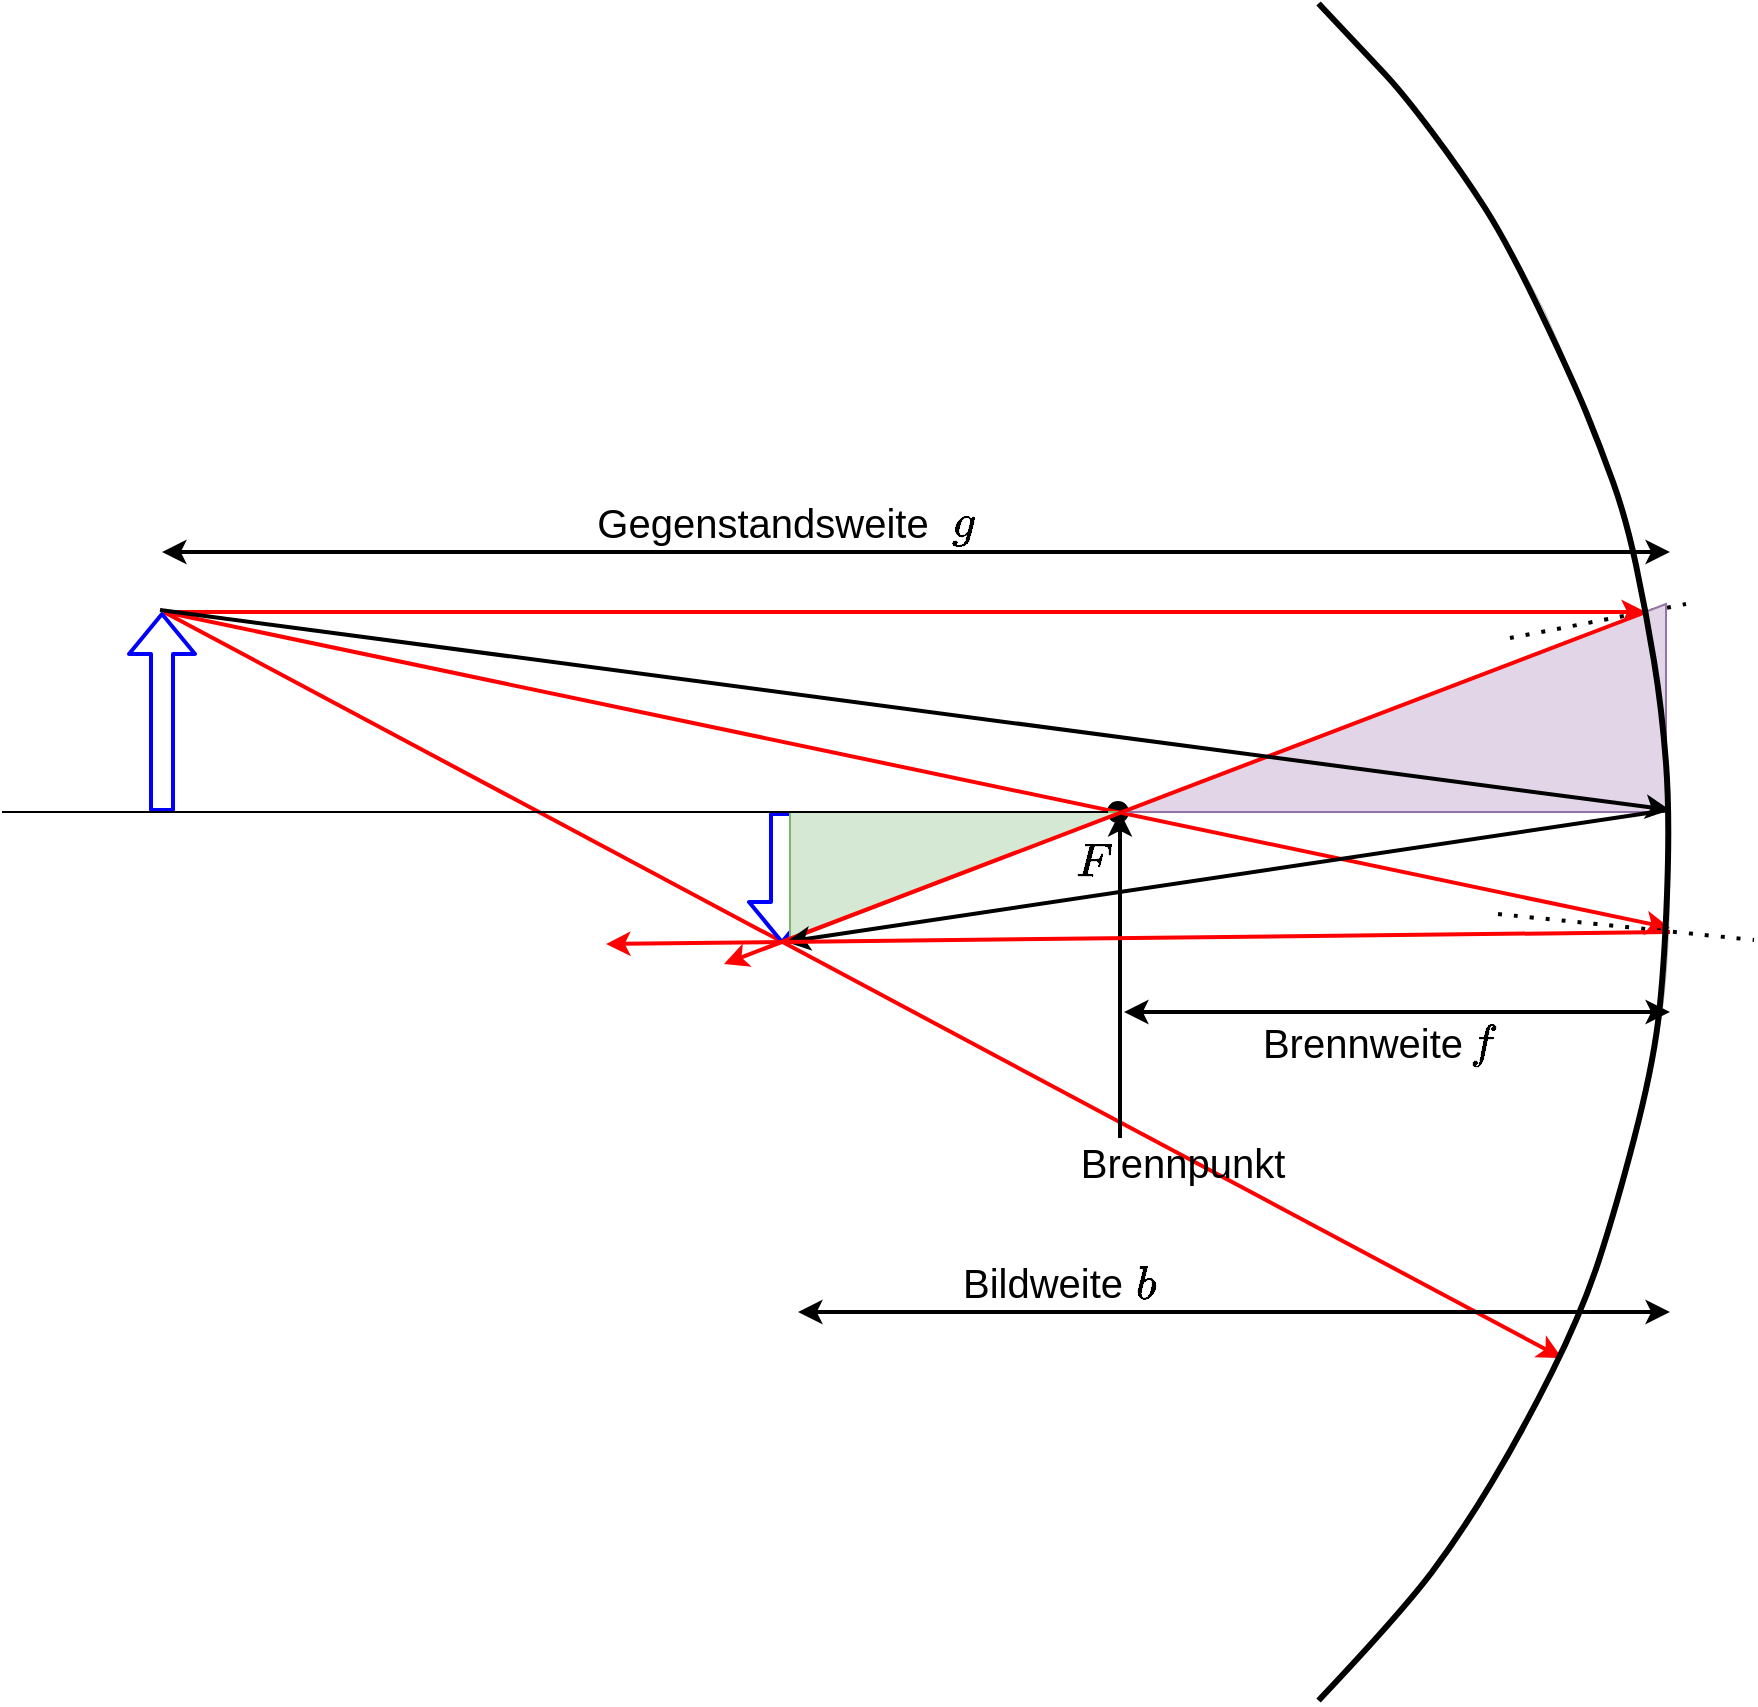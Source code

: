 <mxfile version="17.2.4" type="device"><diagram id="pvobIvQuJCcQkp_h0oLG" name="Seite-1"><mxGraphModel dx="1018" dy="674" grid="1" gridSize="10" guides="1" tooltips="1" connect="1" arrows="1" fold="1" page="1" pageScale="1" pageWidth="827" pageHeight="1169" math="1" shadow="0"><root><mxCell id="0"/><mxCell id="1" parent="0"/><mxCell id="yBhNhW0wsc1xoSD1ogY7-5" value="" style="endArrow=none;html=1;curved=1;startArrow=none;" parent="1" source="yBhNhW0wsc1xoSD1ogY7-49" edge="1"><mxGeometry width="50" height="50" relative="1" as="geometry"><mxPoint x="240" y="460" as="sourcePoint"/><mxPoint x="970" y="460" as="targetPoint"/></mxGeometry></mxCell><mxCell id="yBhNhW0wsc1xoSD1ogY7-49" value="" style="ellipse;whiteSpace=wrap;html=1;aspect=fixed;fontSize=20;fillColor=#000000;" parent="1" vertex="1"><mxGeometry x="793" y="455" width="10" height="10" as="geometry"/></mxCell><mxCell id="yBhNhW0wsc1xoSD1ogY7-52" value="" style="endArrow=none;dashed=1;html=1;dashPattern=1 3;strokeWidth=2;fontSize=20;curved=1;" parent="1" edge="1"><mxGeometry width="50" height="50" relative="1" as="geometry"><mxPoint x="994" y="373" as="sourcePoint"/><mxPoint x="1082" y="356" as="targetPoint"/></mxGeometry></mxCell><mxCell id="yBhNhW0wsc1xoSD1ogY7-53" value="" style="endArrow=classic;html=1;strokeWidth=2;curved=1;strokeColor=#FF0000;" parent="1" edge="1"><mxGeometry width="50" height="50" relative="1" as="geometry"><mxPoint x="321" y="360" as="sourcePoint"/><mxPoint x="1062" y="360" as="targetPoint"/></mxGeometry></mxCell><mxCell id="yBhNhW0wsc1xoSD1ogY7-56" value="" style="endArrow=classic;html=1;strokeWidth=2;curved=1;strokeColor=#FF0000;" parent="1" edge="1"><mxGeometry width="50" height="50" relative="1" as="geometry"><mxPoint x="321" y="360" as="sourcePoint"/><mxPoint x="1020" y="733" as="targetPoint"/></mxGeometry></mxCell><mxCell id="yBhNhW0wsc1xoSD1ogY7-3" value="" style="endArrow=classic;html=1;strokeWidth=2;curved=1;strokeColor=#FF0000;" parent="1" edge="1"><mxGeometry width="50" height="50" relative="1" as="geometry"><mxPoint x="321" y="360" as="sourcePoint"/><mxPoint x="1074" y="518" as="targetPoint"/></mxGeometry></mxCell><mxCell id="yBhNhW0wsc1xoSD1ogY7-59" value="" style="endArrow=classic;html=1;fontSize=20;strokeColor=#000000;strokeWidth=2;curved=1;" parent="1" edge="1"><mxGeometry width="50" height="50" relative="1" as="geometry"><mxPoint x="799" y="623" as="sourcePoint"/><mxPoint x="799" y="460" as="targetPoint"/></mxGeometry></mxCell><mxCell id="yBhNhW0wsc1xoSD1ogY7-60" value="Brennpunkt" style="text;html=1;resizable=0;autosize=1;align=center;verticalAlign=middle;points=[];fillColor=none;strokeColor=none;rounded=0;fontSize=20;" parent="1" vertex="1"><mxGeometry x="770" y="620" width="120" height="30" as="geometry"/></mxCell><mxCell id="yBhNhW0wsc1xoSD1ogY7-61" value="$$F$$" style="text;html=1;resizable=0;autosize=1;align=center;verticalAlign=middle;points=[];fillColor=none;strokeColor=none;rounded=0;fontSize=20;" parent="1" vertex="1"><mxGeometry x="750" y="470" width="70" height="30" as="geometry"/></mxCell><mxCell id="yBhNhW0wsc1xoSD1ogY7-62" value="" style="endArrow=classic;startArrow=classic;html=1;fontSize=20;strokeColor=#000000;strokeWidth=2;curved=1;" parent="1" edge="1"><mxGeometry width="50" height="50" relative="1" as="geometry"><mxPoint x="801" y="560" as="sourcePoint"/><mxPoint x="1074" y="560" as="targetPoint"/></mxGeometry></mxCell><mxCell id="yBhNhW0wsc1xoSD1ogY7-63" value="$$f&lt;br&gt;$$" style="text;html=1;resizable=0;autosize=1;align=center;verticalAlign=middle;points=[];fillColor=none;strokeColor=none;rounded=0;fontSize=20;" parent="1" vertex="1"><mxGeometry x="960" y="550" width="40" height="50" as="geometry"/></mxCell><mxCell id="yBhNhW0wsc1xoSD1ogY7-64" value="Brennweite" style="text;html=1;resizable=0;autosize=1;align=center;verticalAlign=middle;points=[];fillColor=none;strokeColor=none;rounded=0;fontSize=20;" parent="1" vertex="1"><mxGeometry x="860" y="560" width="120" height="30" as="geometry"/></mxCell><mxCell id="yBhNhW0wsc1xoSD1ogY7-65" value="" style="endArrow=classic;startArrow=classic;html=1;fontSize=20;strokeColor=#000000;strokeWidth=2;curved=1;" parent="1" edge="1"><mxGeometry width="50" height="50" relative="1" as="geometry"><mxPoint x="320" y="330" as="sourcePoint"/><mxPoint x="1074" y="330" as="targetPoint"/></mxGeometry></mxCell><mxCell id="yBhNhW0wsc1xoSD1ogY7-66" value="Gegenstandsweite" style="text;html=1;resizable=0;autosize=1;align=center;verticalAlign=middle;points=[];fillColor=none;strokeColor=none;rounded=0;fontSize=20;" parent="1" vertex="1"><mxGeometry x="530" y="300" width="180" height="30" as="geometry"/></mxCell><mxCell id="yBhNhW0wsc1xoSD1ogY7-67" value="$$g&lt;br&gt;$$" style="text;html=1;resizable=0;autosize=1;align=center;verticalAlign=middle;points=[];fillColor=none;strokeColor=none;rounded=0;fontSize=20;" parent="1" vertex="1"><mxGeometry x="695" y="290" width="50" height="50" as="geometry"/></mxCell><mxCell id="yBhNhW0wsc1xoSD1ogY7-68" value="" style="shape=flexArrow;endArrow=classic;html=1;fontSize=20;strokeColor=#0000FF;strokeWidth=2;curved=1;" parent="1" edge="1"><mxGeometry width="50" height="50" relative="1" as="geometry"><mxPoint x="630" y="460" as="sourcePoint"/><mxPoint x="630" y="526" as="targetPoint"/></mxGeometry></mxCell><mxCell id="yBhNhW0wsc1xoSD1ogY7-69" value="" style="endArrow=classic;startArrow=classic;html=1;fontSize=20;strokeColor=#000000;strokeWidth=2;curved=1;" parent="1" edge="1"><mxGeometry width="50" height="50" relative="1" as="geometry"><mxPoint x="638" y="710" as="sourcePoint"/><mxPoint x="1074" y="710" as="targetPoint"/></mxGeometry></mxCell><mxCell id="yBhNhW0wsc1xoSD1ogY7-70" value="Bildweite" style="text;html=1;resizable=0;autosize=1;align=center;verticalAlign=middle;points=[];fillColor=none;strokeColor=none;rounded=0;fontSize=20;" parent="1" vertex="1"><mxGeometry x="710" y="680" width="100" height="30" as="geometry"/></mxCell><mxCell id="yBhNhW0wsc1xoSD1ogY7-71" value="$$b&lt;br&gt;$$" style="text;html=1;resizable=0;autosize=1;align=center;verticalAlign=middle;points=[];fillColor=none;strokeColor=none;rounded=0;fontSize=20;" parent="1" vertex="1"><mxGeometry x="787" y="671" width="50" height="50" as="geometry"/></mxCell><mxCell id="yBhNhW0wsc1xoSD1ogY7-75" value="" style="verticalLabelPosition=bottom;verticalAlign=top;html=1;shape=mxgraph.basic.orthogonal_triangle;fontSize=20;fillColor=#d5e8d4;strokeColor=#82b366;flipV=1;flipH=0;" parent="1" vertex="1"><mxGeometry x="634" y="460" width="166" height="64" as="geometry"/></mxCell><mxCell id="yBhNhW0wsc1xoSD1ogY7-76" value="" style="verticalLabelPosition=bottom;verticalAlign=top;html=1;shape=mxgraph.basic.orthogonal_triangle;fontSize=20;fillColor=#e1d5e7;strokeColor=#9673a6;rotation=-180;flipH=0;flipV=1;" parent="1" vertex="1"><mxGeometry x="800" y="356" width="272" height="104" as="geometry"/></mxCell><mxCell id="yBhNhW0wsc1xoSD1ogY7-55" value="" style="endArrow=classic;html=1;strokeWidth=2;curved=1;strokeColor=#FF0000;" parent="1" edge="1"><mxGeometry width="50" height="50" relative="1" as="geometry"><mxPoint x="1062" y="360" as="sourcePoint"/><mxPoint x="601" y="536" as="targetPoint"/></mxGeometry></mxCell><mxCell id="yBhNhW0wsc1xoSD1ogY7-48" value="" style="shape=flexArrow;endArrow=classic;html=1;fontSize=20;strokeColor=#0000FF;strokeWidth=2;curved=1;" parent="1" edge="1"><mxGeometry width="50" height="50" relative="1" as="geometry"><mxPoint x="320" y="460" as="sourcePoint"/><mxPoint x="320" y="360" as="targetPoint"/></mxGeometry></mxCell><mxCell id="yBhNhW0wsc1xoSD1ogY7-50" value="" style="endArrow=none;html=1;curved=1;" parent="1" target="yBhNhW0wsc1xoSD1ogY7-49" edge="1"><mxGeometry width="50" height="50" relative="1" as="geometry"><mxPoint x="240" y="460" as="sourcePoint"/><mxPoint x="970.0" y="460" as="targetPoint"/></mxGeometry></mxCell><mxCell id="yBhNhW0wsc1xoSD1ogY7-73" value="" style="endArrow=classic;html=1;fontSize=20;strokeColor=#000000;strokeWidth=2;curved=1;" parent="1" edge="1"><mxGeometry width="50" height="50" relative="1" as="geometry"><mxPoint x="1073" y="459" as="sourcePoint"/><mxPoint x="632" y="525" as="targetPoint"/></mxGeometry></mxCell><mxCell id="yBhNhW0wsc1xoSD1ogY7-54" value="" style="endArrow=none;dashed=1;html=1;dashPattern=1 3;strokeWidth=2;fontSize=20;curved=1;" parent="1" edge="1"><mxGeometry width="50" height="50" relative="1" as="geometry"><mxPoint x="988" y="511" as="sourcePoint"/><mxPoint x="1116" y="524" as="targetPoint"/></mxGeometry></mxCell><mxCell id="yBhNhW0wsc1xoSD1ogY7-51" value="" style="endArrow=classic;html=1;strokeWidth=2;curved=1;strokeColor=#FF0000;exitX=1;exitY=0.535;exitDx=0;exitDy=0;exitPerimeter=0;" parent="1" edge="1"><mxGeometry width="50" height="50" relative="1" as="geometry"><mxPoint x="1074" y="520" as="sourcePoint"/><mxPoint x="542" y="526" as="targetPoint"/></mxGeometry></mxCell><mxCell id="yBhNhW0wsc1xoSD1ogY7-72" value="" style="endArrow=classic;html=1;fontSize=20;strokeColor=#000000;strokeWidth=2;curved=1;" parent="1" edge="1"><mxGeometry width="50" height="50" relative="1" as="geometry"><mxPoint x="319" y="359" as="sourcePoint"/><mxPoint x="1074" y="459" as="targetPoint"/></mxGeometry></mxCell><mxCell id="q_U8U6Wfduj8N6EvHCPP-1" value="" style="endArrow=none;html=1;entryX=1;entryY=0;entryDx=0;entryDy=0;exitX=1;exitY=1;exitDx=0;exitDy=0;curved=1;strokeWidth=0;" parent="1" edge="1"><mxGeometry width="50" height="50" relative="1" as="geometry"><mxPoint x="898.264" y="904.264" as="sourcePoint"/><mxPoint x="898.264" y="55.736" as="targetPoint"/><Array as="points"><mxPoint x="940" y="860"/><mxPoint x="970" y="820"/><mxPoint x="1000" y="770"/><mxPoint x="1030" y="710"/><mxPoint x="1047" y="658"/><mxPoint x="1065" y="589"/><mxPoint x="1073" y="540"/><mxPoint x="1074" y="462"/><mxPoint x="1070" y="409"/><mxPoint x="1062" y="360"/><mxPoint x="1052" y="313"/><mxPoint x="1039" y="277"/><mxPoint x="1025" y="243"/><mxPoint x="1012" y="210"/><mxPoint x="993" y="176"/><mxPoint x="970" y="140"/><mxPoint x="937" y="96"/><mxPoint x="918" y="74"/></Array></mxGeometry></mxCell><mxCell id="q_U8U6Wfduj8N6EvHCPP-2" value="" style="endArrow=none;html=1;entryX=1;entryY=0;entryDx=0;entryDy=0;exitX=1;exitY=1;exitDx=0;exitDy=0;curved=1;strokeWidth=0;" parent="1" edge="1"><mxGeometry width="50" height="50" relative="1" as="geometry"><mxPoint x="898.264" y="904.264" as="sourcePoint"/><mxPoint x="898.264" y="55.736" as="targetPoint"/><Array as="points"><mxPoint x="940" y="860"/><mxPoint x="970" y="820"/><mxPoint x="1000" y="770"/><mxPoint x="1030" y="710"/><mxPoint x="1047" y="658"/><mxPoint x="1065" y="589"/><mxPoint x="1073" y="540"/><mxPoint x="1074" y="462"/><mxPoint x="1070" y="409"/><mxPoint x="1062" y="360"/><mxPoint x="1052" y="313"/><mxPoint x="1039" y="277"/><mxPoint x="1025" y="243"/><mxPoint x="1012" y="210"/><mxPoint x="993" y="176"/><mxPoint x="970" y="140"/><mxPoint x="937" y="96"/><mxPoint x="921" y="80"/></Array></mxGeometry></mxCell><mxCell id="q_U8U6Wfduj8N6EvHCPP-3" value="" style="endArrow=none;html=1;entryX=1;entryY=0;entryDx=0;entryDy=0;exitX=1;exitY=1;exitDx=0;exitDy=0;curved=1;strokeWidth=0;" parent="1" edge="1"><mxGeometry width="50" height="50" relative="1" as="geometry"><mxPoint x="898.264" y="904.264" as="sourcePoint"/><mxPoint x="898.264" y="55.736" as="targetPoint"/><Array as="points"><mxPoint x="940" y="860"/><mxPoint x="970" y="820"/><mxPoint x="1000" y="770"/><mxPoint x="1030" y="710"/><mxPoint x="1047" y="658"/><mxPoint x="1065" y="589"/><mxPoint x="1073" y="540"/><mxPoint x="1074" y="462"/><mxPoint x="1070" y="409"/><mxPoint x="1062" y="360"/><mxPoint x="1052" y="313"/><mxPoint x="1039" y="277"/><mxPoint x="1025" y="243"/><mxPoint x="1012" y="210"/><mxPoint x="993" y="176"/><mxPoint x="970" y="140"/><mxPoint x="940" y="100"/><mxPoint x="921" y="80"/></Array></mxGeometry></mxCell><mxCell id="q_U8U6Wfduj8N6EvHCPP-4" value="" style="endArrow=none;html=1;entryX=1;entryY=0;entryDx=0;entryDy=0;exitX=1;exitY=1;exitDx=0;exitDy=0;curved=1;strokeWidth=3;" parent="1" edge="1"><mxGeometry width="50" height="50" relative="1" as="geometry"><mxPoint x="898.264" y="904.264" as="sourcePoint"/><mxPoint x="898.264" y="55.736" as="targetPoint"/><Array as="points"><mxPoint x="940" y="860"/><mxPoint x="970" y="820"/><mxPoint x="1000" y="770"/><mxPoint x="1030" y="710"/><mxPoint x="1047" y="658"/><mxPoint x="1065" y="589"/><mxPoint x="1071" y="541"/><mxPoint x="1074" y="462"/><mxPoint x="1070" y="409"/><mxPoint x="1062" y="360"/><mxPoint x="1052" y="313"/><mxPoint x="1039" y="277"/><mxPoint x="1025" y="243"/><mxPoint x="993" y="176"/><mxPoint x="970" y="140"/><mxPoint x="940" y="100"/><mxPoint x="921" y="80"/></Array></mxGeometry></mxCell></root></mxGraphModel></diagram></mxfile>
